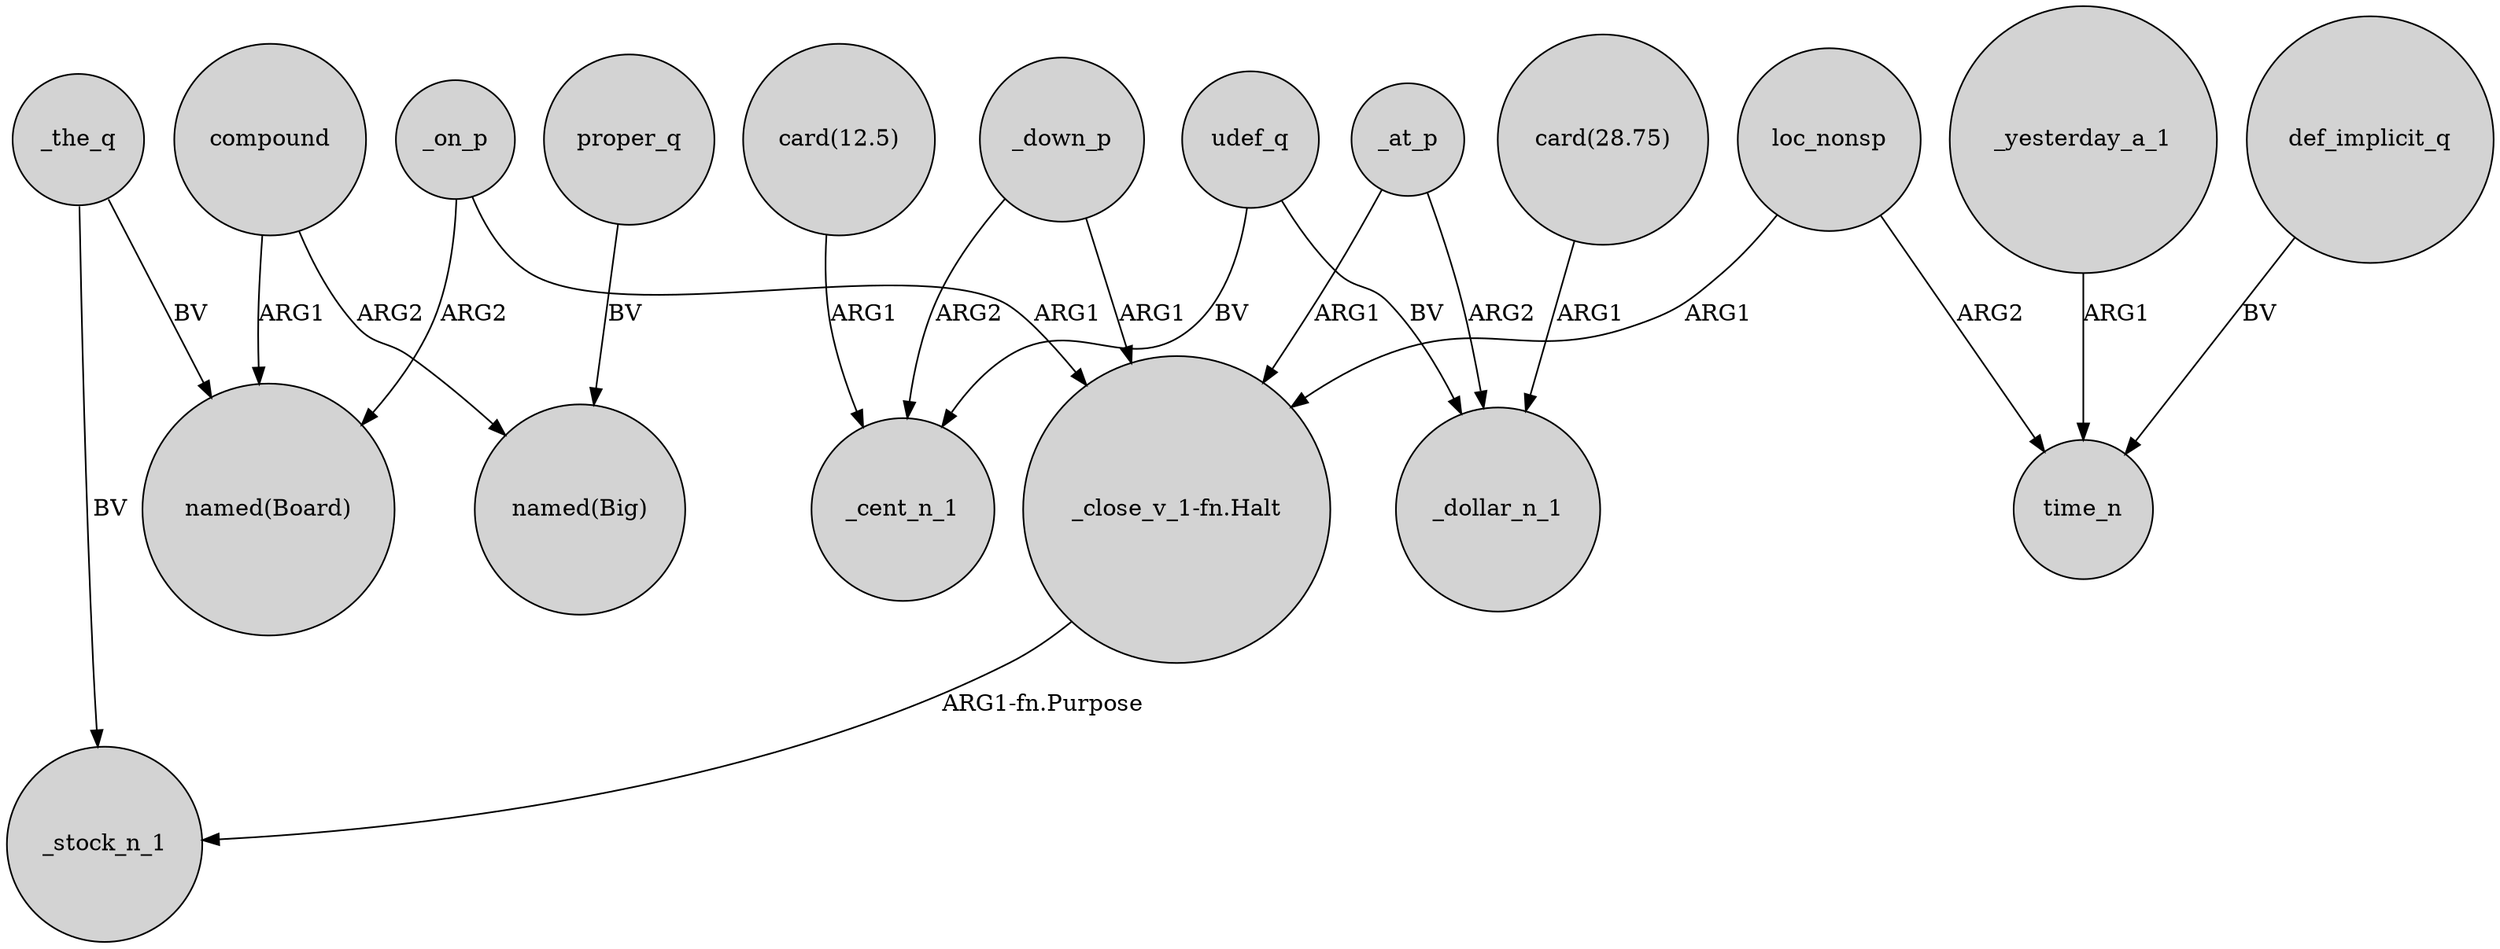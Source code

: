 digraph {
	node [shape=circle style=filled]
	_the_q -> "named(Board)" [label=BV]
	_down_p -> "_close_v_1-fn.Halt" [label=ARG1]
	_down_p -> _cent_n_1 [label=ARG2]
	compound -> "named(Big)" [label=ARG2]
	"card(28.75)" -> _dollar_n_1 [label=ARG1]
	_on_p -> "_close_v_1-fn.Halt" [label=ARG1]
	_yesterday_a_1 -> time_n [label=ARG1]
	loc_nonsp -> "_close_v_1-fn.Halt" [label=ARG1]
	udef_q -> _cent_n_1 [label=BV]
	_on_p -> "named(Board)" [label=ARG2]
	"card(12.5)" -> _cent_n_1 [label=ARG1]
	_the_q -> _stock_n_1 [label=BV]
	_at_p -> _dollar_n_1 [label=ARG2]
	_at_p -> "_close_v_1-fn.Halt" [label=ARG1]
	udef_q -> _dollar_n_1 [label=BV]
	proper_q -> "named(Big)" [label=BV]
	loc_nonsp -> time_n [label=ARG2]
	compound -> "named(Board)" [label=ARG1]
	"_close_v_1-fn.Halt" -> _stock_n_1 [label="ARG1-fn.Purpose"]
	def_implicit_q -> time_n [label=BV]
}
